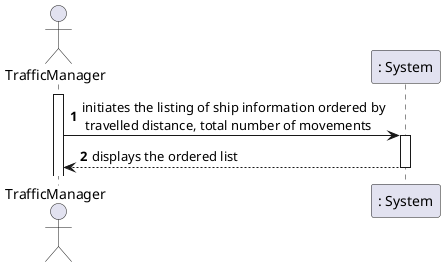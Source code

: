 @startuml
'https://plantuml.com/sequence-diagram
actor TrafficManager as TM
participant ": System" as SY

autonumber
activate TM
TM -> SY: initiates the listing of ship information ordered by \n travelled distance, total number of movements
activate SY
SY --> TM : displays the ordered list
deactivate SY

@enduml